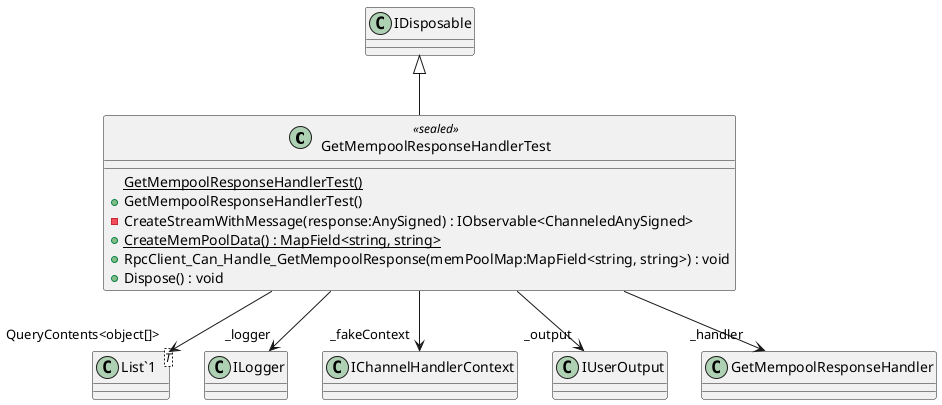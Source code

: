 @startuml
class GetMempoolResponseHandlerTest <<sealed>> {
    {static} GetMempoolResponseHandlerTest()
    + GetMempoolResponseHandlerTest()
    - CreateStreamWithMessage(response:AnySigned) : IObservable<ChanneledAnySigned>
    + {static} CreateMemPoolData() : MapField<string, string>
    + RpcClient_Can_Handle_GetMempoolResponse(memPoolMap:MapField<string, string>) : void
    + Dispose() : void
}
class "List`1"<T> {
}
IDisposable <|-- GetMempoolResponseHandlerTest
GetMempoolResponseHandlerTest --> "_logger" ILogger
GetMempoolResponseHandlerTest --> "_fakeContext" IChannelHandlerContext
GetMempoolResponseHandlerTest --> "QueryContents<object[]>" "List`1"
GetMempoolResponseHandlerTest --> "_output" IUserOutput
GetMempoolResponseHandlerTest --> "_handler" GetMempoolResponseHandler
@enduml
